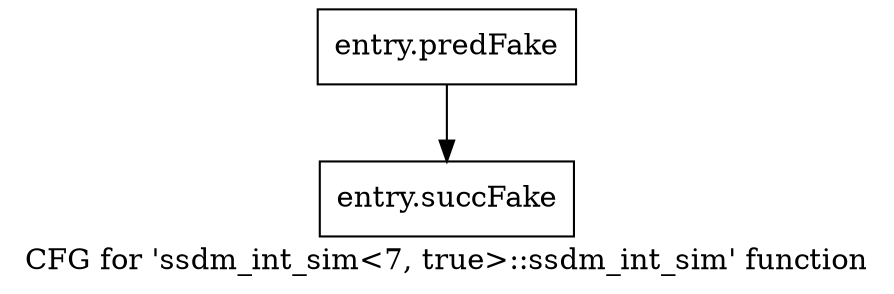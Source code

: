 digraph "CFG for 'ssdm_int_sim\<7, true\>::ssdm_int_sim' function" {
	label="CFG for 'ssdm_int_sim\<7, true\>::ssdm_int_sim' function";

	Node0x58fadd0 [shape=record,filename="",linenumber="",label="{entry.predFake}"];
	Node0x58fadd0 -> Node0x5b2d0a0[ callList="" memoryops="" filename="/home/omerfaruk/tools/Xilinx/Vitis_HLS/2023.2/include/etc/ap_common.h" execusionnum="6"];
	Node0x5b2d0a0 [shape=record,filename="/home/omerfaruk/tools/Xilinx/Vitis_HLS/2023.2/include/etc/ap_common.h",linenumber="661",label="{entry.succFake}"];
}
